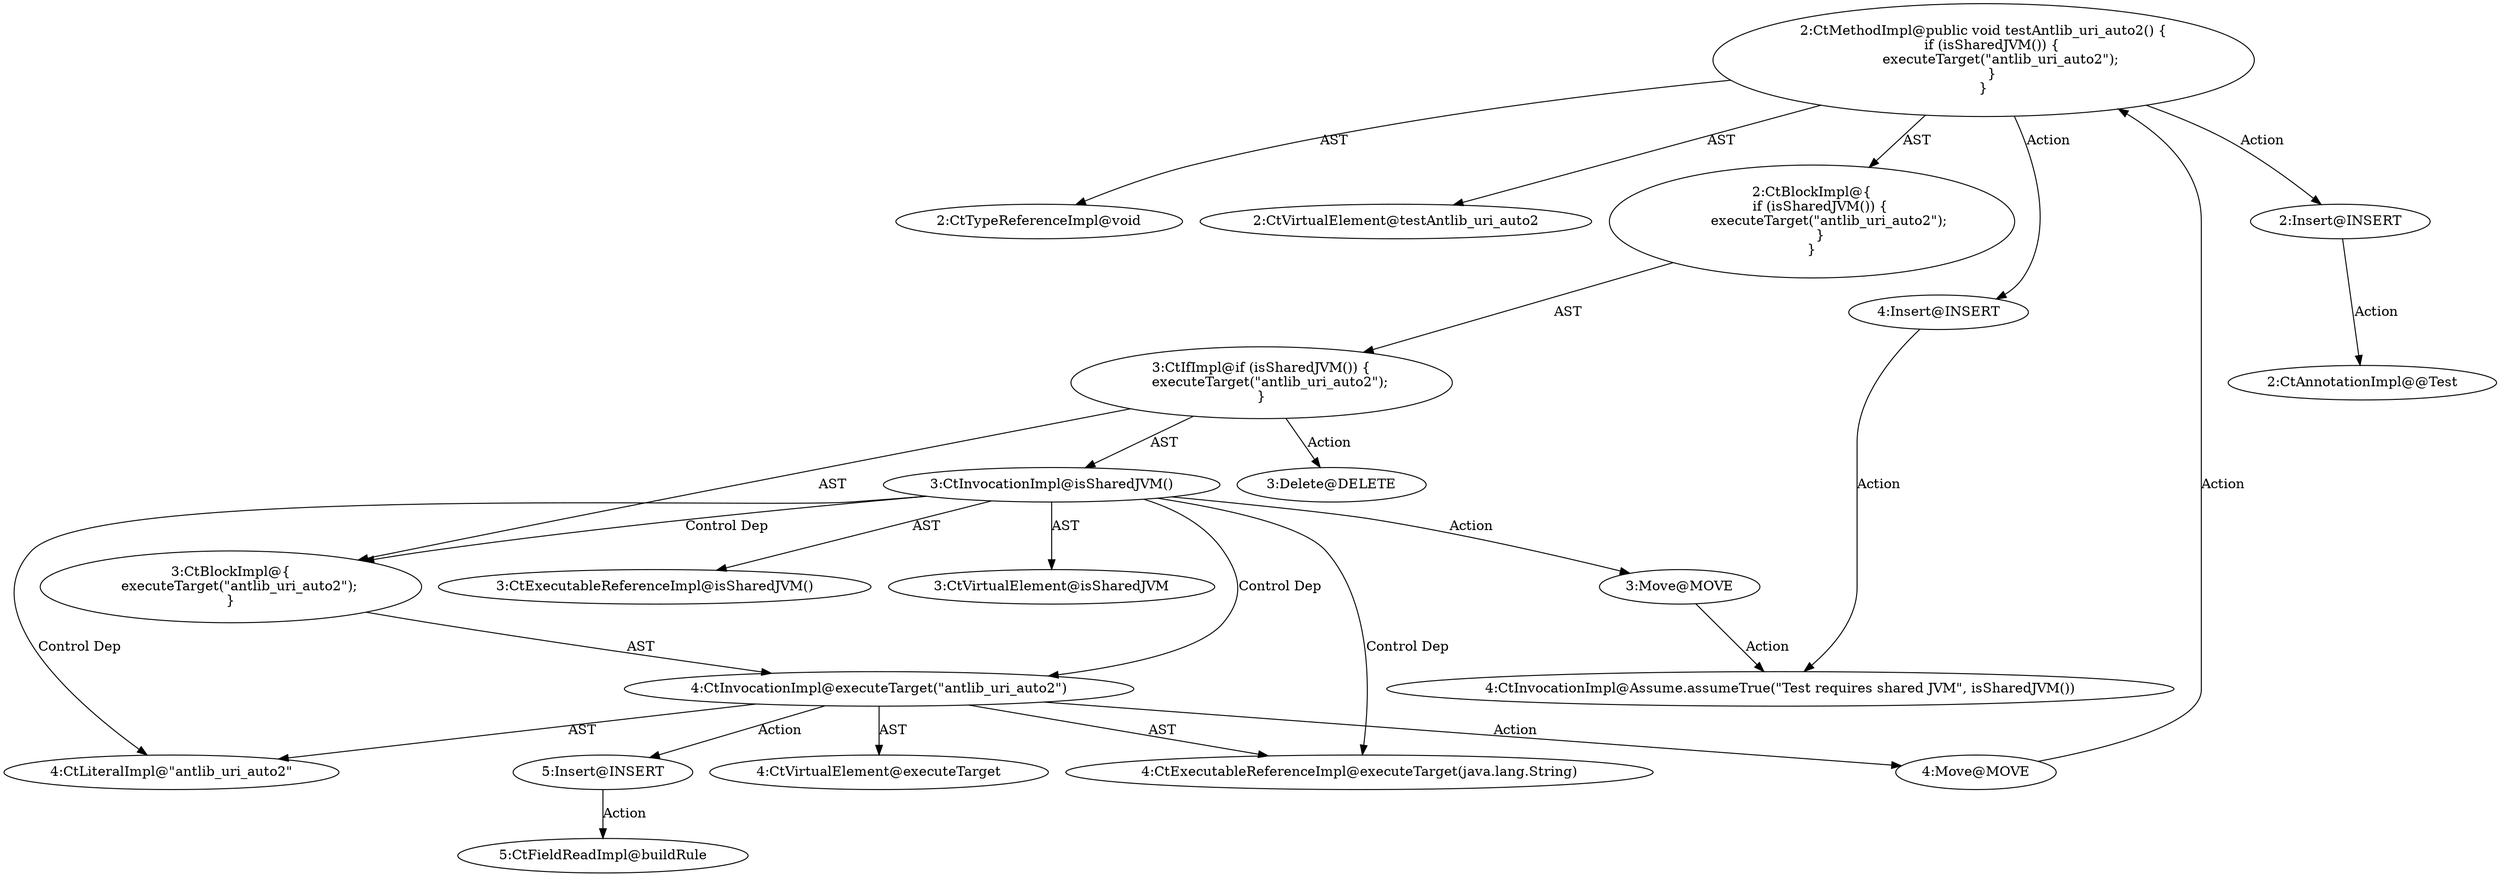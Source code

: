 digraph "testAntlib_uri_auto2#?" {
0 [label="2:CtTypeReferenceImpl@void" shape=ellipse]
1 [label="2:CtVirtualElement@testAntlib_uri_auto2" shape=ellipse]
2 [label="3:CtExecutableReferenceImpl@isSharedJVM()" shape=ellipse]
3 [label="3:CtVirtualElement@isSharedJVM" shape=ellipse]
4 [label="3:CtInvocationImpl@isSharedJVM()" shape=ellipse]
5 [label="4:CtExecutableReferenceImpl@executeTarget(java.lang.String)" shape=ellipse]
6 [label="4:CtVirtualElement@executeTarget" shape=ellipse]
7 [label="4:CtLiteralImpl@\"antlib_uri_auto2\"" shape=ellipse]
8 [label="4:CtInvocationImpl@executeTarget(\"antlib_uri_auto2\")" shape=ellipse]
9 [label="3:CtBlockImpl@\{
    executeTarget(\"antlib_uri_auto2\");
\}" shape=ellipse]
10 [label="3:CtIfImpl@if (isSharedJVM()) \{
    executeTarget(\"antlib_uri_auto2\");
\}" shape=ellipse]
11 [label="2:CtBlockImpl@\{
    if (isSharedJVM()) \{
        executeTarget(\"antlib_uri_auto2\");
    \}
\}" shape=ellipse]
12 [label="2:CtMethodImpl@public void testAntlib_uri_auto2() \{
    if (isSharedJVM()) \{
        executeTarget(\"antlib_uri_auto2\");
    \}
\}" shape=ellipse]
13 [label="3:Delete@DELETE" shape=ellipse]
14 [label="2:Insert@INSERT" shape=ellipse]
15 [label="2:CtAnnotationImpl@@Test" shape=ellipse]
16 [label="4:Insert@INSERT" shape=ellipse]
17 [label="4:CtInvocationImpl@Assume.assumeTrue(\"Test requires shared JVM\", isSharedJVM())" shape=ellipse]
18 [label="5:Insert@INSERT" shape=ellipse]
19 [label="5:CtFieldReadImpl@buildRule" shape=ellipse]
20 [label="4:Move@MOVE" shape=ellipse]
21 [label="3:Move@MOVE" shape=ellipse]
4 -> 3 [label="AST"];
4 -> 2 [label="AST"];
4 -> 9 [label="Control Dep"];
4 -> 8 [label="Control Dep"];
4 -> 5 [label="Control Dep"];
4 -> 7 [label="Control Dep"];
4 -> 21 [label="Action"];
8 -> 6 [label="AST"];
8 -> 5 [label="AST"];
8 -> 7 [label="AST"];
8 -> 18 [label="Action"];
8 -> 20 [label="Action"];
9 -> 8 [label="AST"];
10 -> 4 [label="AST"];
10 -> 9 [label="AST"];
10 -> 13 [label="Action"];
11 -> 10 [label="AST"];
12 -> 1 [label="AST"];
12 -> 0 [label="AST"];
12 -> 11 [label="AST"];
12 -> 14 [label="Action"];
12 -> 16 [label="Action"];
14 -> 15 [label="Action"];
16 -> 17 [label="Action"];
18 -> 19 [label="Action"];
20 -> 12 [label="Action"];
21 -> 17 [label="Action"];
}